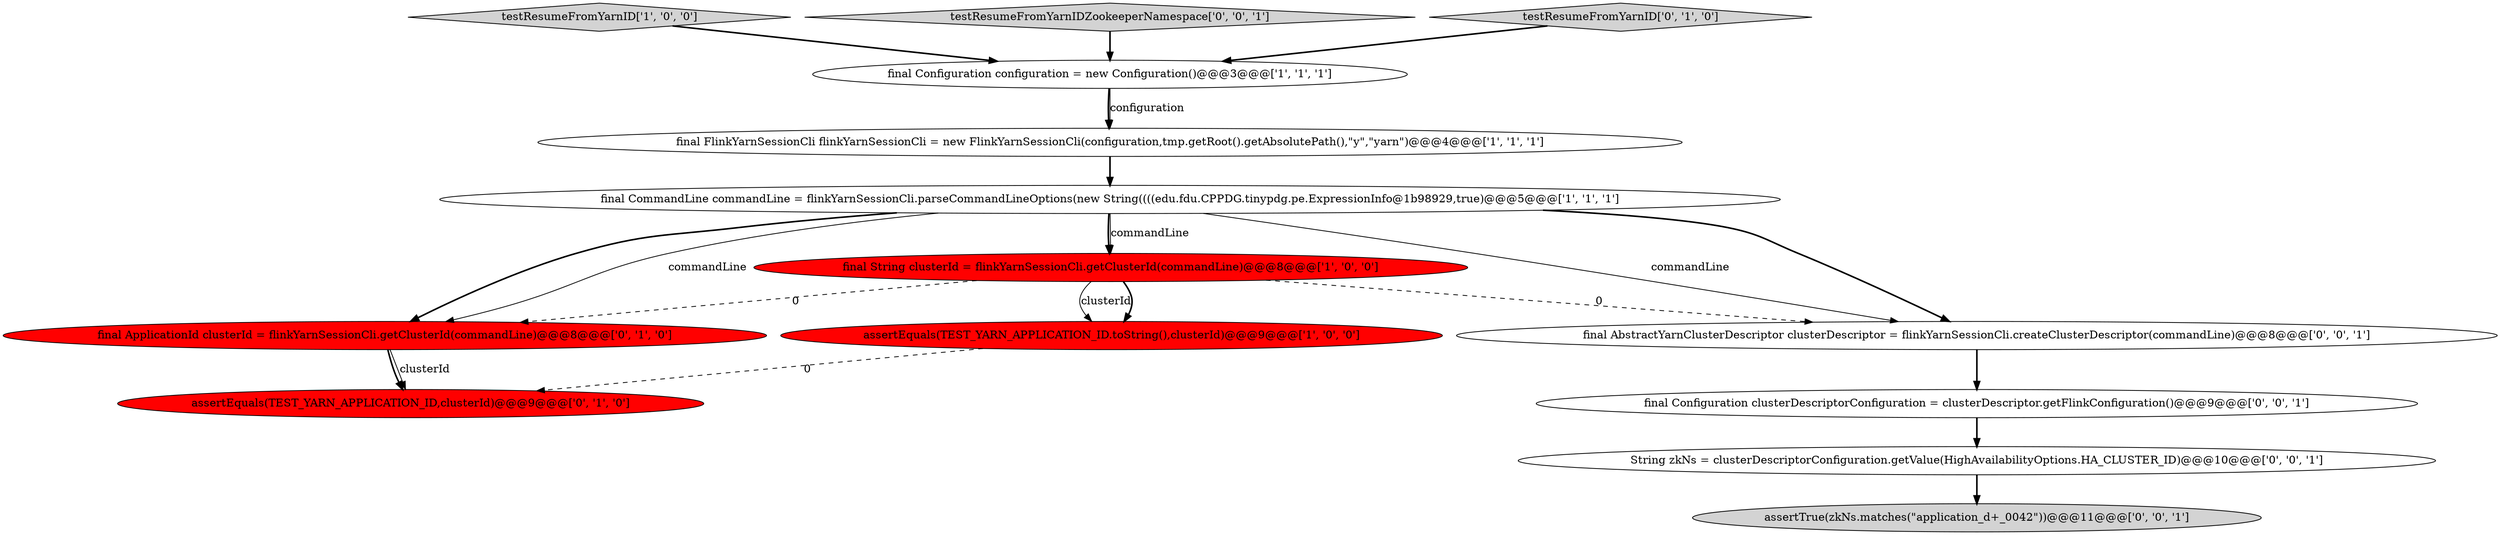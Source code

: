 digraph {
0 [style = filled, label = "testResumeFromYarnID['1', '0', '0']", fillcolor = lightgray, shape = diamond image = "AAA0AAABBB1BBB"];
10 [style = filled, label = "String zkNs = clusterDescriptorConfiguration.getValue(HighAvailabilityOptions.HA_CLUSTER_ID)@@@10@@@['0', '0', '1']", fillcolor = white, shape = ellipse image = "AAA0AAABBB3BBB"];
9 [style = filled, label = "final Configuration clusterDescriptorConfiguration = clusterDescriptor.getFlinkConfiguration()@@@9@@@['0', '0', '1']", fillcolor = white, shape = ellipse image = "AAA0AAABBB3BBB"];
5 [style = filled, label = "assertEquals(TEST_YARN_APPLICATION_ID.toString(),clusterId)@@@9@@@['1', '0', '0']", fillcolor = red, shape = ellipse image = "AAA1AAABBB1BBB"];
3 [style = filled, label = "final String clusterId = flinkYarnSessionCli.getClusterId(commandLine)@@@8@@@['1', '0', '0']", fillcolor = red, shape = ellipse image = "AAA1AAABBB1BBB"];
8 [style = filled, label = "final ApplicationId clusterId = flinkYarnSessionCli.getClusterId(commandLine)@@@8@@@['0', '1', '0']", fillcolor = red, shape = ellipse image = "AAA1AAABBB2BBB"];
2 [style = filled, label = "final Configuration configuration = new Configuration()@@@3@@@['1', '1', '1']", fillcolor = white, shape = ellipse image = "AAA0AAABBB1BBB"];
7 [style = filled, label = "assertEquals(TEST_YARN_APPLICATION_ID,clusterId)@@@9@@@['0', '1', '0']", fillcolor = red, shape = ellipse image = "AAA1AAABBB2BBB"];
4 [style = filled, label = "final CommandLine commandLine = flinkYarnSessionCli.parseCommandLineOptions(new String((((edu.fdu.CPPDG.tinypdg.pe.ExpressionInfo@1b98929,true)@@@5@@@['1', '1', '1']", fillcolor = white, shape = ellipse image = "AAA0AAABBB1BBB"];
12 [style = filled, label = "final AbstractYarnClusterDescriptor clusterDescriptor = flinkYarnSessionCli.createClusterDescriptor(commandLine)@@@8@@@['0', '0', '1']", fillcolor = white, shape = ellipse image = "AAA0AAABBB3BBB"];
13 [style = filled, label = "testResumeFromYarnIDZookeeperNamespace['0', '0', '1']", fillcolor = lightgray, shape = diamond image = "AAA0AAABBB3BBB"];
1 [style = filled, label = "final FlinkYarnSessionCli flinkYarnSessionCli = new FlinkYarnSessionCli(configuration,tmp.getRoot().getAbsolutePath(),\"y\",\"yarn\")@@@4@@@['1', '1', '1']", fillcolor = white, shape = ellipse image = "AAA0AAABBB1BBB"];
11 [style = filled, label = "assertTrue(zkNs.matches(\"application_\d+_0042\"))@@@11@@@['0', '0', '1']", fillcolor = lightgray, shape = ellipse image = "AAA0AAABBB3BBB"];
6 [style = filled, label = "testResumeFromYarnID['0', '1', '0']", fillcolor = lightgray, shape = diamond image = "AAA0AAABBB2BBB"];
4->8 [style = solid, label="commandLine"];
4->3 [style = bold, label=""];
1->4 [style = bold, label=""];
3->5 [style = solid, label="clusterId"];
2->1 [style = bold, label=""];
0->2 [style = bold, label=""];
2->1 [style = solid, label="configuration"];
9->10 [style = bold, label=""];
12->9 [style = bold, label=""];
8->7 [style = bold, label=""];
6->2 [style = bold, label=""];
3->5 [style = bold, label=""];
3->12 [style = dashed, label="0"];
4->3 [style = solid, label="commandLine"];
8->7 [style = solid, label="clusterId"];
4->12 [style = bold, label=""];
3->8 [style = dashed, label="0"];
4->8 [style = bold, label=""];
4->12 [style = solid, label="commandLine"];
5->7 [style = dashed, label="0"];
13->2 [style = bold, label=""];
10->11 [style = bold, label=""];
}
